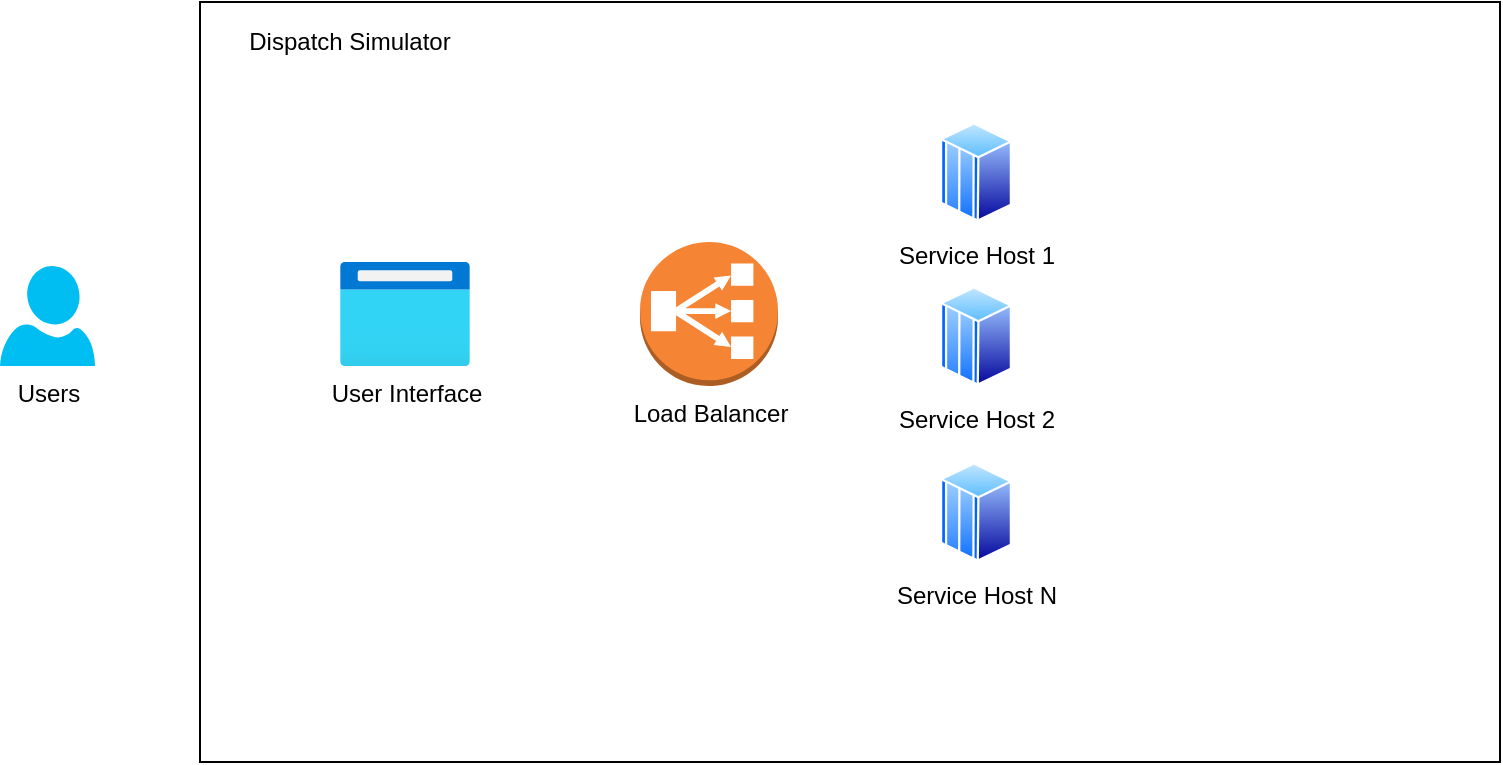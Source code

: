 <mxfile version="14.9.6" type="device"><diagram id="rJXlRqYYF8zY-hUNCf0v" name="Page-1"><mxGraphModel dx="1141" dy="620" grid="1" gridSize="10" guides="1" tooltips="1" connect="1" arrows="1" fold="1" page="1" pageScale="1" pageWidth="850" pageHeight="1100" math="0" shadow="0"><root><mxCell id="0"/><mxCell id="1" parent="0"/><mxCell id="Ewye4tKOuKVvMIl4GUxw-7" value="" style="rounded=0;whiteSpace=wrap;html=1;" vertex="1" parent="1"><mxGeometry x="110" y="110" width="650" height="380" as="geometry"/></mxCell><mxCell id="Ewye4tKOuKVvMIl4GUxw-1" value="Users" style="verticalLabelPosition=bottom;html=1;verticalAlign=top;align=center;strokeColor=none;fillColor=#00BEF2;shape=mxgraph.azure.user;" vertex="1" parent="1"><mxGeometry x="10" y="242" width="47.5" height="50" as="geometry"/></mxCell><mxCell id="Ewye4tKOuKVvMIl4GUxw-2" value="User Interface" style="aspect=fixed;html=1;points=[];align=center;image;fontSize=12;image=img/lib/azure2/general/Browser.svg;" vertex="1" parent="1"><mxGeometry x="180" y="240" width="65" height="52" as="geometry"/></mxCell><mxCell id="Ewye4tKOuKVvMIl4GUxw-3" value="Load Balancer" style="outlineConnect=0;dashed=0;verticalLabelPosition=bottom;verticalAlign=top;align=center;html=1;shape=mxgraph.aws3.classic_load_balancer;fillColor=#F58534;gradientColor=none;" vertex="1" parent="1"><mxGeometry x="330" y="230" width="69" height="72" as="geometry"/></mxCell><mxCell id="Ewye4tKOuKVvMIl4GUxw-4" value="Service Host 1" style="aspect=fixed;perimeter=ellipsePerimeter;html=1;align=center;shadow=0;dashed=0;spacingTop=3;image;image=img/lib/active_directory/mainframe_host.svg;" vertex="1" parent="1"><mxGeometry x="480" y="170" width="36" height="50" as="geometry"/></mxCell><mxCell id="Ewye4tKOuKVvMIl4GUxw-5" value="Service Host 2" style="aspect=fixed;perimeter=ellipsePerimeter;html=1;align=center;shadow=0;dashed=0;spacingTop=3;image;image=img/lib/active_directory/mainframe_host.svg;" vertex="1" parent="1"><mxGeometry x="480" y="252" width="36" height="50" as="geometry"/></mxCell><mxCell id="Ewye4tKOuKVvMIl4GUxw-6" value="Service Host N" style="aspect=fixed;perimeter=ellipsePerimeter;html=1;align=center;shadow=0;dashed=0;spacingTop=3;image;image=img/lib/active_directory/mainframe_host.svg;" vertex="1" parent="1"><mxGeometry x="480" y="340" width="36" height="50" as="geometry"/></mxCell><mxCell id="Ewye4tKOuKVvMIl4GUxw-9" value="Dispatch Simulator" style="text;html=1;strokeColor=none;fillColor=none;align=center;verticalAlign=middle;whiteSpace=wrap;rounded=0;" vertex="1" parent="1"><mxGeometry x="120" y="120" width="130" height="20" as="geometry"/></mxCell></root></mxGraphModel></diagram></mxfile>